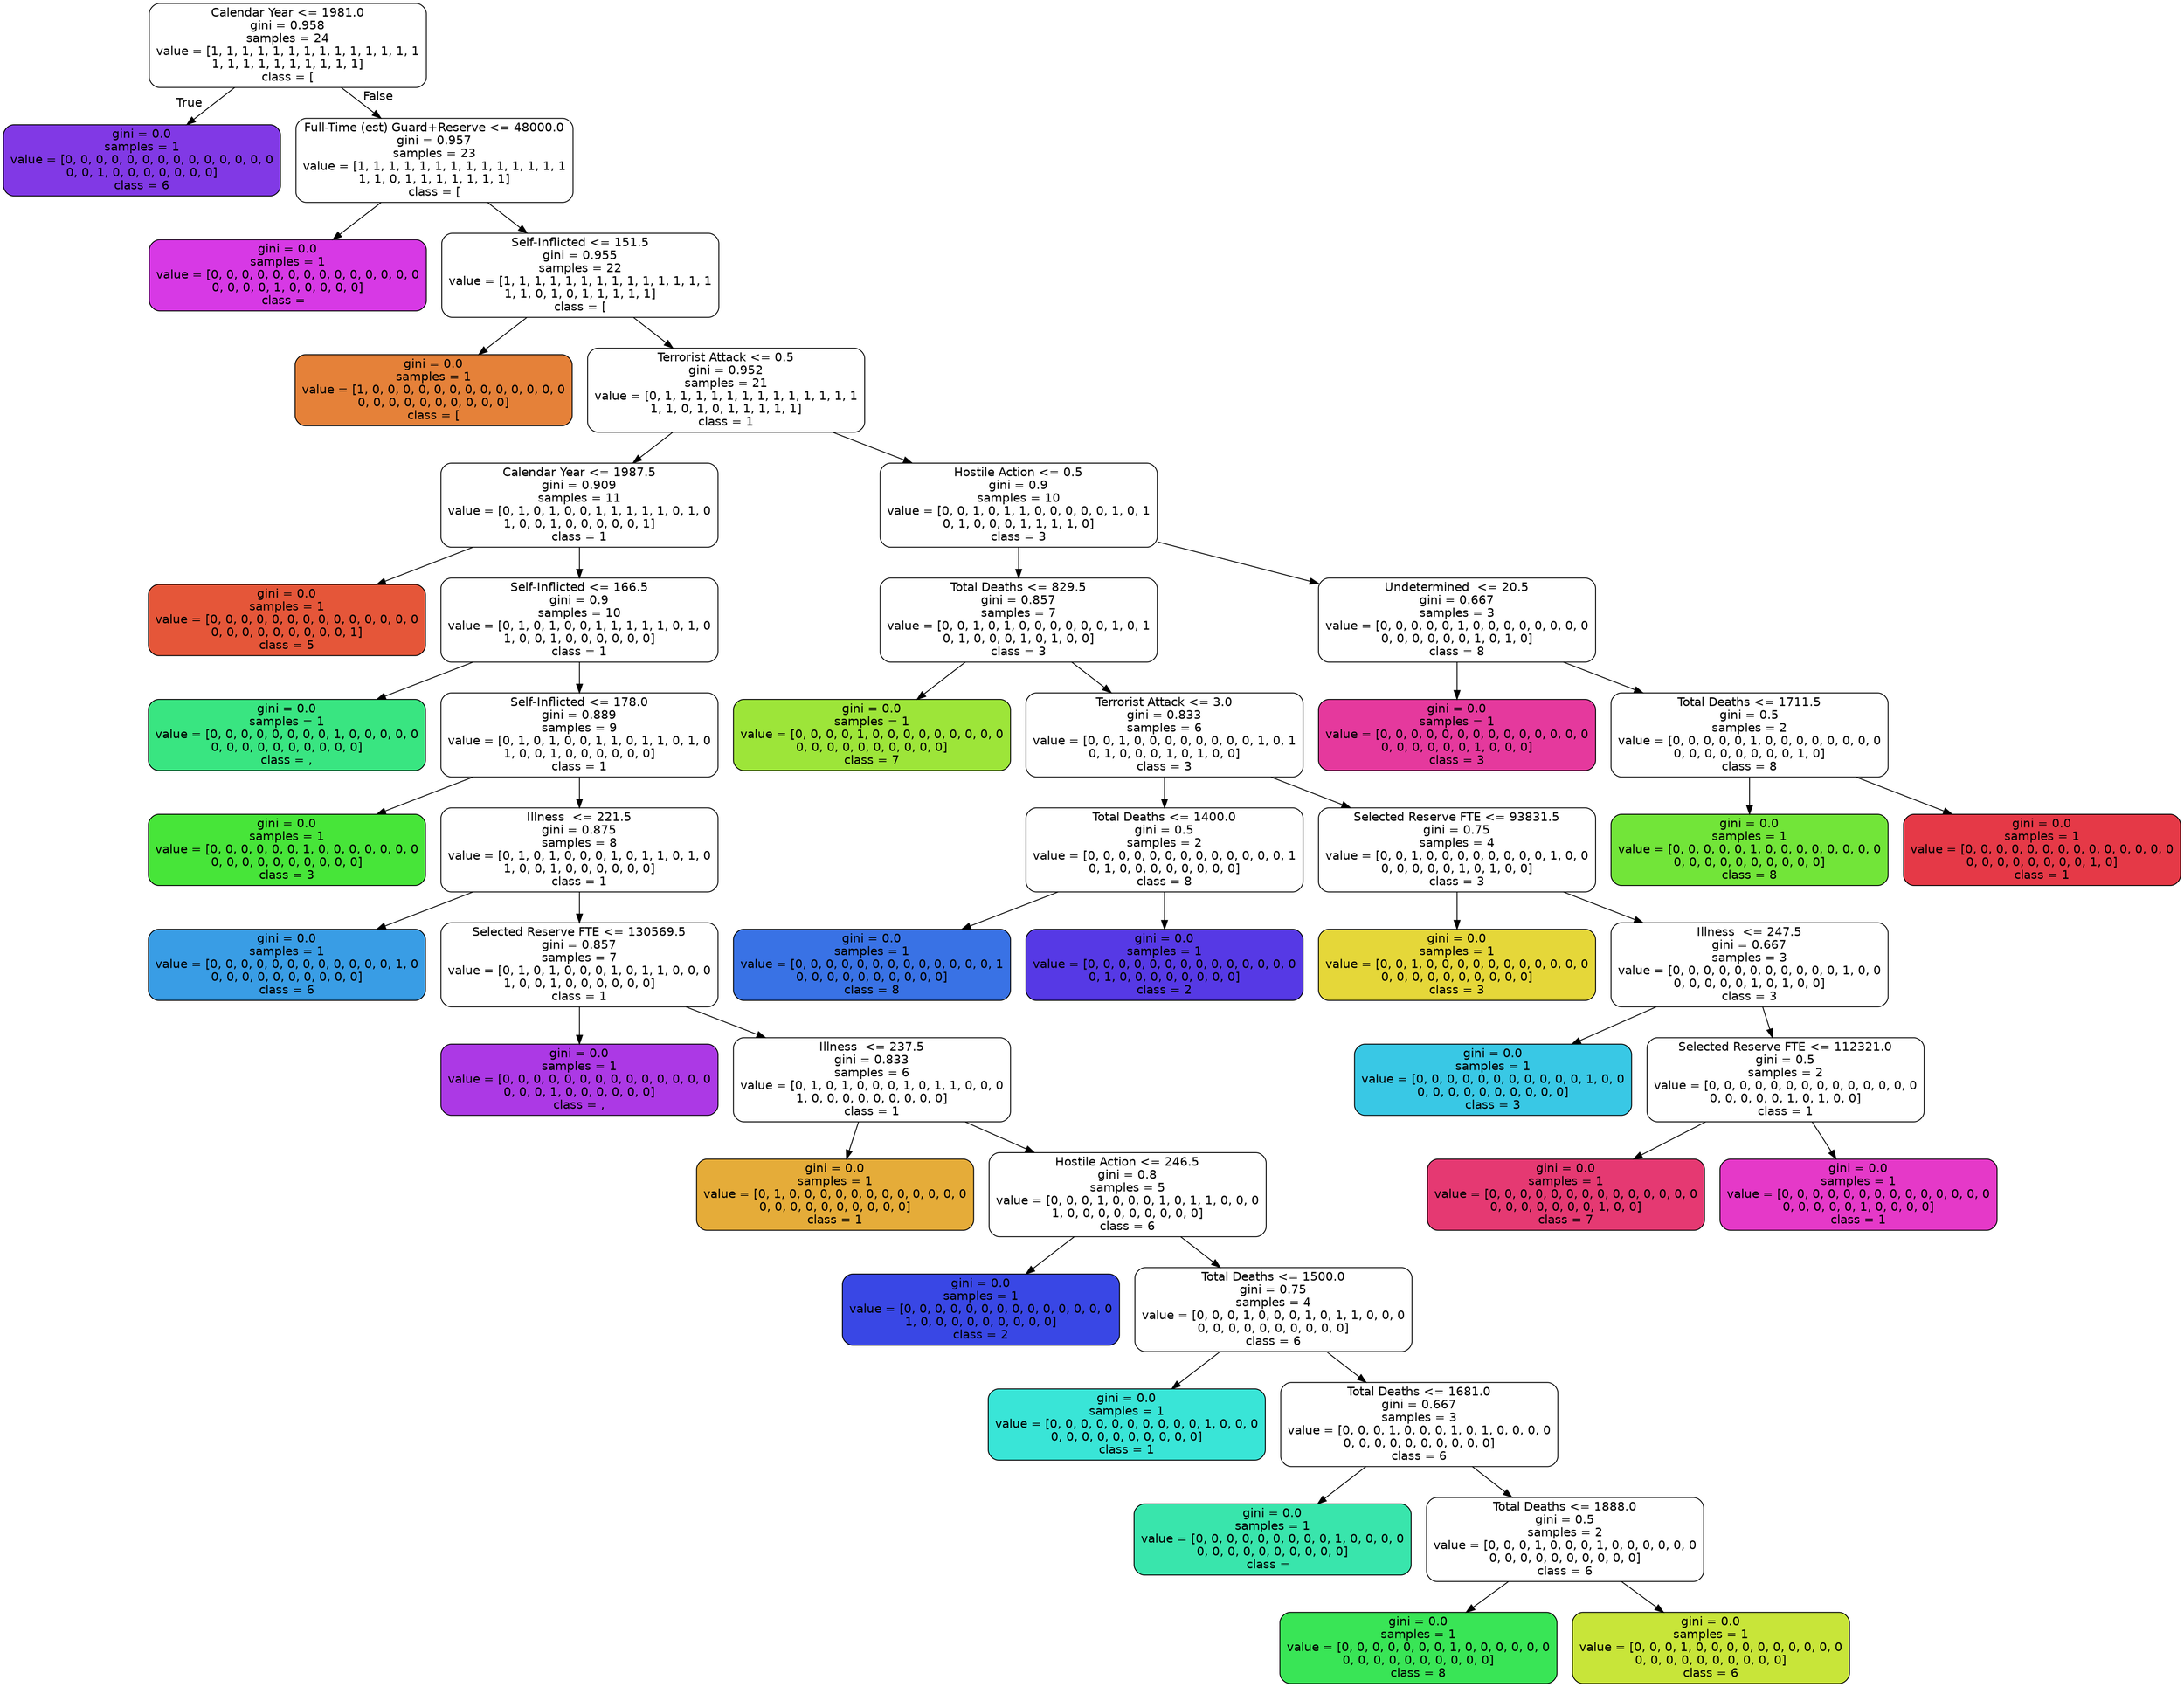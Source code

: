 digraph Tree {
node [shape=box, style="filled, rounded", color="black", fontname="helvetica"] ;
edge [fontname="helvetica"] ;
0 [label="Calendar Year <= 1981.0\ngini = 0.958\nsamples = 24\nvalue = [1, 1, 1, 1, 1, 1, 1, 1, 1, 1, 1, 1, 1, 1\n1, 1, 1, 1, 1, 1, 1, 1, 1, 1]\nclass = [", fillcolor="#ffffff"] ;
1 [label="gini = 0.0\nsamples = 1\nvalue = [0, 0, 0, 0, 0, 0, 0, 0, 0, 0, 0, 0, 0, 0\n0, 0, 1, 0, 0, 0, 0, 0, 0, 0]\nclass = 6", fillcolor="#8139e5"] ;
0 -> 1 [labeldistance=2.5, labelangle=45, headlabel="True"] ;
2 [label="Full-Time (est) Guard+Reserve <= 48000.0\ngini = 0.957\nsamples = 23\nvalue = [1, 1, 1, 1, 1, 1, 1, 1, 1, 1, 1, 1, 1, 1\n1, 1, 0, 1, 1, 1, 1, 1, 1, 1]\nclass = [", fillcolor="#ffffff"] ;
0 -> 2 [labeldistance=2.5, labelangle=-45, headlabel="False"] ;
3 [label="gini = 0.0\nsamples = 1\nvalue = [0, 0, 0, 0, 0, 0, 0, 0, 0, 0, 0, 0, 0, 0\n0, 0, 0, 0, 1, 0, 0, 0, 0, 0]\nclass =  ", fillcolor="#d739e5"] ;
2 -> 3 ;
4 [label="Self-Inflicted <= 151.5\ngini = 0.955\nsamples = 22\nvalue = [1, 1, 1, 1, 1, 1, 1, 1, 1, 1, 1, 1, 1, 1\n1, 1, 0, 1, 0, 1, 1, 1, 1, 1]\nclass = [", fillcolor="#ffffff"] ;
2 -> 4 ;
5 [label="gini = 0.0\nsamples = 1\nvalue = [1, 0, 0, 0, 0, 0, 0, 0, 0, 0, 0, 0, 0, 0\n0, 0, 0, 0, 0, 0, 0, 0, 0, 0]\nclass = [", fillcolor="#e58139"] ;
4 -> 5 ;
6 [label="Terrorist Attack <= 0.5\ngini = 0.952\nsamples = 21\nvalue = [0, 1, 1, 1, 1, 1, 1, 1, 1, 1, 1, 1, 1, 1\n1, 1, 0, 1, 0, 1, 1, 1, 1, 1]\nclass = 1", fillcolor="#ffffff"] ;
4 -> 6 ;
7 [label="Calendar Year <= 1987.5\ngini = 0.909\nsamples = 11\nvalue = [0, 1, 0, 1, 0, 0, 1, 1, 1, 1, 1, 0, 1, 0\n1, 0, 0, 1, 0, 0, 0, 0, 0, 1]\nclass = 1", fillcolor="#ffffff"] ;
6 -> 7 ;
8 [label="gini = 0.0\nsamples = 1\nvalue = [0, 0, 0, 0, 0, 0, 0, 0, 0, 0, 0, 0, 0, 0\n0, 0, 0, 0, 0, 0, 0, 0, 0, 1]\nclass = 5", fillcolor="#e55639"] ;
7 -> 8 ;
9 [label="Self-Inflicted <= 166.5\ngini = 0.9\nsamples = 10\nvalue = [0, 1, 0, 1, 0, 0, 1, 1, 1, 1, 1, 0, 1, 0\n1, 0, 0, 1, 0, 0, 0, 0, 0, 0]\nclass = 1", fillcolor="#ffffff"] ;
7 -> 9 ;
10 [label="gini = 0.0\nsamples = 1\nvalue = [0, 0, 0, 0, 0, 0, 0, 0, 1, 0, 0, 0, 0, 0\n0, 0, 0, 0, 0, 0, 0, 0, 0, 0]\nclass = ,", fillcolor="#39e581"] ;
9 -> 10 ;
11 [label="Self-Inflicted <= 178.0\ngini = 0.889\nsamples = 9\nvalue = [0, 1, 0, 1, 0, 0, 1, 1, 0, 1, 1, 0, 1, 0\n1, 0, 0, 1, 0, 0, 0, 0, 0, 0]\nclass = 1", fillcolor="#ffffff"] ;
9 -> 11 ;
12 [label="gini = 0.0\nsamples = 1\nvalue = [0, 0, 0, 0, 0, 0, 1, 0, 0, 0, 0, 0, 0, 0\n0, 0, 0, 0, 0, 0, 0, 0, 0, 0]\nclass = 3", fillcolor="#47e539"] ;
11 -> 12 ;
13 [label="Illness  <= 221.5\ngini = 0.875\nsamples = 8\nvalue = [0, 1, 0, 1, 0, 0, 0, 1, 0, 1, 1, 0, 1, 0\n1, 0, 0, 1, 0, 0, 0, 0, 0, 0]\nclass = 1", fillcolor="#ffffff"] ;
11 -> 13 ;
14 [label="gini = 0.0\nsamples = 1\nvalue = [0, 0, 0, 0, 0, 0, 0, 0, 0, 0, 0, 0, 1, 0\n0, 0, 0, 0, 0, 0, 0, 0, 0, 0]\nclass = 6", fillcolor="#399de5"] ;
13 -> 14 ;
15 [label="Selected Reserve FTE <= 130569.5\ngini = 0.857\nsamples = 7\nvalue = [0, 1, 0, 1, 0, 0, 0, 1, 0, 1, 1, 0, 0, 0\n1, 0, 0, 1, 0, 0, 0, 0, 0, 0]\nclass = 1", fillcolor="#ffffff"] ;
13 -> 15 ;
16 [label="gini = 0.0\nsamples = 1\nvalue = [0, 0, 0, 0, 0, 0, 0, 0, 0, 0, 0, 0, 0, 0\n0, 0, 0, 1, 0, 0, 0, 0, 0, 0]\nclass = ,", fillcolor="#ac39e5"] ;
15 -> 16 ;
17 [label="Illness  <= 237.5\ngini = 0.833\nsamples = 6\nvalue = [0, 1, 0, 1, 0, 0, 0, 1, 0, 1, 1, 0, 0, 0\n1, 0, 0, 0, 0, 0, 0, 0, 0, 0]\nclass = 1", fillcolor="#ffffff"] ;
15 -> 17 ;
18 [label="gini = 0.0\nsamples = 1\nvalue = [0, 1, 0, 0, 0, 0, 0, 0, 0, 0, 0, 0, 0, 0\n0, 0, 0, 0, 0, 0, 0, 0, 0, 0]\nclass = 1", fillcolor="#e5ac39"] ;
17 -> 18 ;
19 [label="Hostile Action <= 246.5\ngini = 0.8\nsamples = 5\nvalue = [0, 0, 0, 1, 0, 0, 0, 1, 0, 1, 1, 0, 0, 0\n1, 0, 0, 0, 0, 0, 0, 0, 0, 0]\nclass = 6", fillcolor="#ffffff"] ;
17 -> 19 ;
20 [label="gini = 0.0\nsamples = 1\nvalue = [0, 0, 0, 0, 0, 0, 0, 0, 0, 0, 0, 0, 0, 0\n1, 0, 0, 0, 0, 0, 0, 0, 0, 0]\nclass = 2", fillcolor="#3947e5"] ;
19 -> 20 ;
21 [label="Total Deaths <= 1500.0\ngini = 0.75\nsamples = 4\nvalue = [0, 0, 0, 1, 0, 0, 0, 1, 0, 1, 1, 0, 0, 0\n0, 0, 0, 0, 0, 0, 0, 0, 0, 0]\nclass = 6", fillcolor="#ffffff"] ;
19 -> 21 ;
22 [label="gini = 0.0\nsamples = 1\nvalue = [0, 0, 0, 0, 0, 0, 0, 0, 0, 0, 1, 0, 0, 0\n0, 0, 0, 0, 0, 0, 0, 0, 0, 0]\nclass = 1", fillcolor="#39e5d7"] ;
21 -> 22 ;
23 [label="Total Deaths <= 1681.0\ngini = 0.667\nsamples = 3\nvalue = [0, 0, 0, 1, 0, 0, 0, 1, 0, 1, 0, 0, 0, 0\n0, 0, 0, 0, 0, 0, 0, 0, 0, 0]\nclass = 6", fillcolor="#ffffff"] ;
21 -> 23 ;
24 [label="gini = 0.0\nsamples = 1\nvalue = [0, 0, 0, 0, 0, 0, 0, 0, 0, 1, 0, 0, 0, 0\n0, 0, 0, 0, 0, 0, 0, 0, 0, 0]\nclass =  ", fillcolor="#39e5ac"] ;
23 -> 24 ;
25 [label="Total Deaths <= 1888.0\ngini = 0.5\nsamples = 2\nvalue = [0, 0, 0, 1, 0, 0, 0, 1, 0, 0, 0, 0, 0, 0\n0, 0, 0, 0, 0, 0, 0, 0, 0, 0]\nclass = 6", fillcolor="#ffffff"] ;
23 -> 25 ;
26 [label="gini = 0.0\nsamples = 1\nvalue = [0, 0, 0, 0, 0, 0, 0, 1, 0, 0, 0, 0, 0, 0\n0, 0, 0, 0, 0, 0, 0, 0, 0, 0]\nclass = 8", fillcolor="#39e556"] ;
25 -> 26 ;
27 [label="gini = 0.0\nsamples = 1\nvalue = [0, 0, 0, 1, 0, 0, 0, 0, 0, 0, 0, 0, 0, 0\n0, 0, 0, 0, 0, 0, 0, 0, 0, 0]\nclass = 6", fillcolor="#c8e539"] ;
25 -> 27 ;
28 [label="Hostile Action <= 0.5\ngini = 0.9\nsamples = 10\nvalue = [0, 0, 1, 0, 1, 1, 0, 0, 0, 0, 0, 1, 0, 1\n0, 1, 0, 0, 0, 1, 1, 1, 1, 0]\nclass = 3", fillcolor="#ffffff"] ;
6 -> 28 ;
29 [label="Total Deaths <= 829.5\ngini = 0.857\nsamples = 7\nvalue = [0, 0, 1, 0, 1, 0, 0, 0, 0, 0, 0, 1, 0, 1\n0, 1, 0, 0, 0, 1, 0, 1, 0, 0]\nclass = 3", fillcolor="#ffffff"] ;
28 -> 29 ;
30 [label="gini = 0.0\nsamples = 1\nvalue = [0, 0, 0, 0, 1, 0, 0, 0, 0, 0, 0, 0, 0, 0\n0, 0, 0, 0, 0, 0, 0, 0, 0, 0]\nclass = 7", fillcolor="#9de539"] ;
29 -> 30 ;
31 [label="Terrorist Attack <= 3.0\ngini = 0.833\nsamples = 6\nvalue = [0, 0, 1, 0, 0, 0, 0, 0, 0, 0, 0, 1, 0, 1\n0, 1, 0, 0, 0, 1, 0, 1, 0, 0]\nclass = 3", fillcolor="#ffffff"] ;
29 -> 31 ;
32 [label="Total Deaths <= 1400.0\ngini = 0.5\nsamples = 2\nvalue = [0, 0, 0, 0, 0, 0, 0, 0, 0, 0, 0, 0, 0, 1\n0, 1, 0, 0, 0, 0, 0, 0, 0, 0]\nclass = 8", fillcolor="#ffffff"] ;
31 -> 32 ;
33 [label="gini = 0.0\nsamples = 1\nvalue = [0, 0, 0, 0, 0, 0, 0, 0, 0, 0, 0, 0, 0, 1\n0, 0, 0, 0, 0, 0, 0, 0, 0, 0]\nclass = 8", fillcolor="#3972e5"] ;
32 -> 33 ;
34 [label="gini = 0.0\nsamples = 1\nvalue = [0, 0, 0, 0, 0, 0, 0, 0, 0, 0, 0, 0, 0, 0\n0, 1, 0, 0, 0, 0, 0, 0, 0, 0]\nclass = 2", fillcolor="#5639e5"] ;
32 -> 34 ;
35 [label="Selected Reserve FTE <= 93831.5\ngini = 0.75\nsamples = 4\nvalue = [0, 0, 1, 0, 0, 0, 0, 0, 0, 0, 0, 1, 0, 0\n0, 0, 0, 0, 0, 1, 0, 1, 0, 0]\nclass = 3", fillcolor="#ffffff"] ;
31 -> 35 ;
36 [label="gini = 0.0\nsamples = 1\nvalue = [0, 0, 1, 0, 0, 0, 0, 0, 0, 0, 0, 0, 0, 0\n0, 0, 0, 0, 0, 0, 0, 0, 0, 0]\nclass = 3", fillcolor="#e5d739"] ;
35 -> 36 ;
37 [label="Illness  <= 247.5\ngini = 0.667\nsamples = 3\nvalue = [0, 0, 0, 0, 0, 0, 0, 0, 0, 0, 0, 1, 0, 0\n0, 0, 0, 0, 0, 1, 0, 1, 0, 0]\nclass = 3", fillcolor="#ffffff"] ;
35 -> 37 ;
38 [label="gini = 0.0\nsamples = 1\nvalue = [0, 0, 0, 0, 0, 0, 0, 0, 0, 0, 0, 1, 0, 0\n0, 0, 0, 0, 0, 0, 0, 0, 0, 0]\nclass = 3", fillcolor="#39c8e5"] ;
37 -> 38 ;
39 [label="Selected Reserve FTE <= 112321.0\ngini = 0.5\nsamples = 2\nvalue = [0, 0, 0, 0, 0, 0, 0, 0, 0, 0, 0, 0, 0, 0\n0, 0, 0, 0, 0, 1, 0, 1, 0, 0]\nclass = 1", fillcolor="#ffffff"] ;
37 -> 39 ;
40 [label="gini = 0.0\nsamples = 1\nvalue = [0, 0, 0, 0, 0, 0, 0, 0, 0, 0, 0, 0, 0, 0\n0, 0, 0, 0, 0, 0, 0, 1, 0, 0]\nclass = 7", fillcolor="#e53972"] ;
39 -> 40 ;
41 [label="gini = 0.0\nsamples = 1\nvalue = [0, 0, 0, 0, 0, 0, 0, 0, 0, 0, 0, 0, 0, 0\n0, 0, 0, 0, 0, 1, 0, 0, 0, 0]\nclass = 1", fillcolor="#e539c8"] ;
39 -> 41 ;
42 [label="Undetermined  <= 20.5\ngini = 0.667\nsamples = 3\nvalue = [0, 0, 0, 0, 0, 1, 0, 0, 0, 0, 0, 0, 0, 0\n0, 0, 0, 0, 0, 0, 1, 0, 1, 0]\nclass = 8", fillcolor="#ffffff"] ;
28 -> 42 ;
43 [label="gini = 0.0\nsamples = 1\nvalue = [0, 0, 0, 0, 0, 0, 0, 0, 0, 0, 0, 0, 0, 0\n0, 0, 0, 0, 0, 0, 1, 0, 0, 0]\nclass = 3", fillcolor="#e5399d"] ;
42 -> 43 ;
44 [label="Total Deaths <= 1711.5\ngini = 0.5\nsamples = 2\nvalue = [0, 0, 0, 0, 0, 1, 0, 0, 0, 0, 0, 0, 0, 0\n0, 0, 0, 0, 0, 0, 0, 0, 1, 0]\nclass = 8", fillcolor="#ffffff"] ;
42 -> 44 ;
45 [label="gini = 0.0\nsamples = 1\nvalue = [0, 0, 0, 0, 0, 1, 0, 0, 0, 0, 0, 0, 0, 0\n0, 0, 0, 0, 0, 0, 0, 0, 0, 0]\nclass = 8", fillcolor="#72e539"] ;
44 -> 45 ;
46 [label="gini = 0.0\nsamples = 1\nvalue = [0, 0, 0, 0, 0, 0, 0, 0, 0, 0, 0, 0, 0, 0\n0, 0, 0, 0, 0, 0, 0, 0, 1, 0]\nclass = 1", fillcolor="#e53947"] ;
44 -> 46 ;
}
